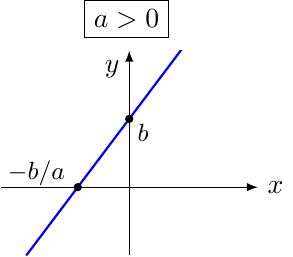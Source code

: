 \documentclass[crop,tikz]{standalone}
\usepackage{pgfplots}
\pgfplotsset{compat=1.16}
\usetikzlibrary{shapes.geometric,positioning}
\begin{document}
  \begin{tikzpicture}
    \begin{axis}[axis x line=center,axis y line=center,xlabel={$x$},ylabel={$y$},xlabel style={right},ylabel style={below left},xmin=-2.5,xmax=2.5,ymin=-2,ymax=4,ticks=none,axis line style={-latex},width=0.4\textwidth]
      \addplot[mark=none,domain=-2:2,color=blue,thick] {2*x+2};
      \node[circle,inner sep=0pt,minimum size=3pt,fill=black] (X) at (-1,0) {};
      \node[xshift=-15pt,yshift=5pt] at (X) {\small $-b/a$};
      \node[circle,inner sep=0pt,minimum size=3pt,fill=black] (Y) at (0,2) {};
      \node[xshift=5pt,yshift=-5pt] at (Y) {\small $b$};
    \end{axis}
    \node[draw] at (1.6,3) {$a > 0$};
  \end{tikzpicture}%
\end{document}